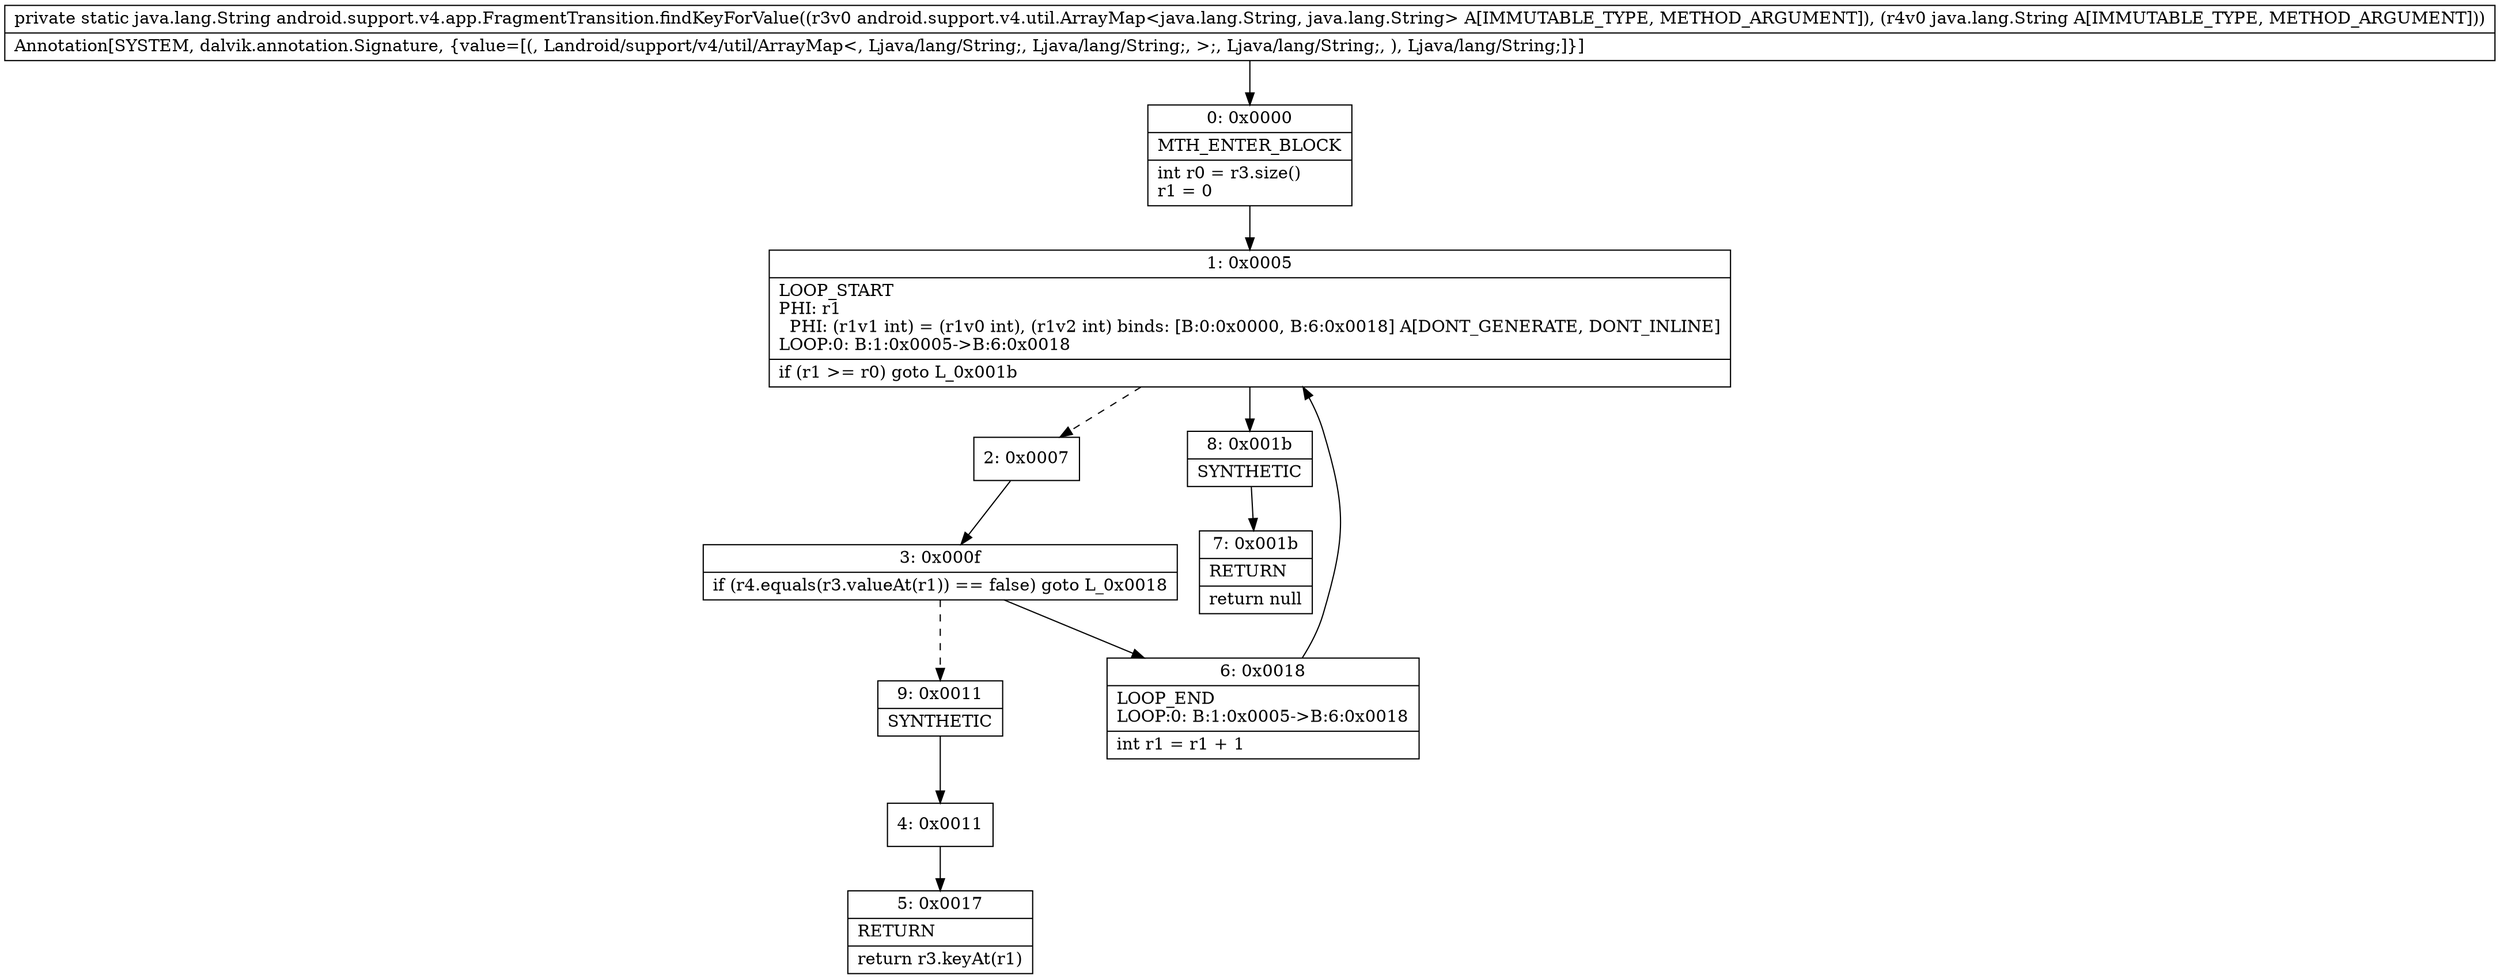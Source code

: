 digraph "CFG forandroid.support.v4.app.FragmentTransition.findKeyForValue(Landroid\/support\/v4\/util\/ArrayMap;Ljava\/lang\/String;)Ljava\/lang\/String;" {
Node_0 [shape=record,label="{0\:\ 0x0000|MTH_ENTER_BLOCK\l|int r0 = r3.size()\lr1 = 0\l}"];
Node_1 [shape=record,label="{1\:\ 0x0005|LOOP_START\lPHI: r1 \l  PHI: (r1v1 int) = (r1v0 int), (r1v2 int) binds: [B:0:0x0000, B:6:0x0018] A[DONT_GENERATE, DONT_INLINE]\lLOOP:0: B:1:0x0005\-\>B:6:0x0018\l|if (r1 \>= r0) goto L_0x001b\l}"];
Node_2 [shape=record,label="{2\:\ 0x0007}"];
Node_3 [shape=record,label="{3\:\ 0x000f|if (r4.equals(r3.valueAt(r1)) == false) goto L_0x0018\l}"];
Node_4 [shape=record,label="{4\:\ 0x0011}"];
Node_5 [shape=record,label="{5\:\ 0x0017|RETURN\l|return r3.keyAt(r1)\l}"];
Node_6 [shape=record,label="{6\:\ 0x0018|LOOP_END\lLOOP:0: B:1:0x0005\-\>B:6:0x0018\l|int r1 = r1 + 1\l}"];
Node_7 [shape=record,label="{7\:\ 0x001b|RETURN\l|return null\l}"];
Node_8 [shape=record,label="{8\:\ 0x001b|SYNTHETIC\l}"];
Node_9 [shape=record,label="{9\:\ 0x0011|SYNTHETIC\l}"];
MethodNode[shape=record,label="{private static java.lang.String android.support.v4.app.FragmentTransition.findKeyForValue((r3v0 android.support.v4.util.ArrayMap\<java.lang.String, java.lang.String\> A[IMMUTABLE_TYPE, METHOD_ARGUMENT]), (r4v0 java.lang.String A[IMMUTABLE_TYPE, METHOD_ARGUMENT]))  | Annotation[SYSTEM, dalvik.annotation.Signature, \{value=[(, Landroid\/support\/v4\/util\/ArrayMap\<, Ljava\/lang\/String;, Ljava\/lang\/String;, \>;, Ljava\/lang\/String;, ), Ljava\/lang\/String;]\}]\l}"];
MethodNode -> Node_0;
Node_0 -> Node_1;
Node_1 -> Node_2[style=dashed];
Node_1 -> Node_8;
Node_2 -> Node_3;
Node_3 -> Node_6;
Node_3 -> Node_9[style=dashed];
Node_4 -> Node_5;
Node_6 -> Node_1;
Node_8 -> Node_7;
Node_9 -> Node_4;
}

